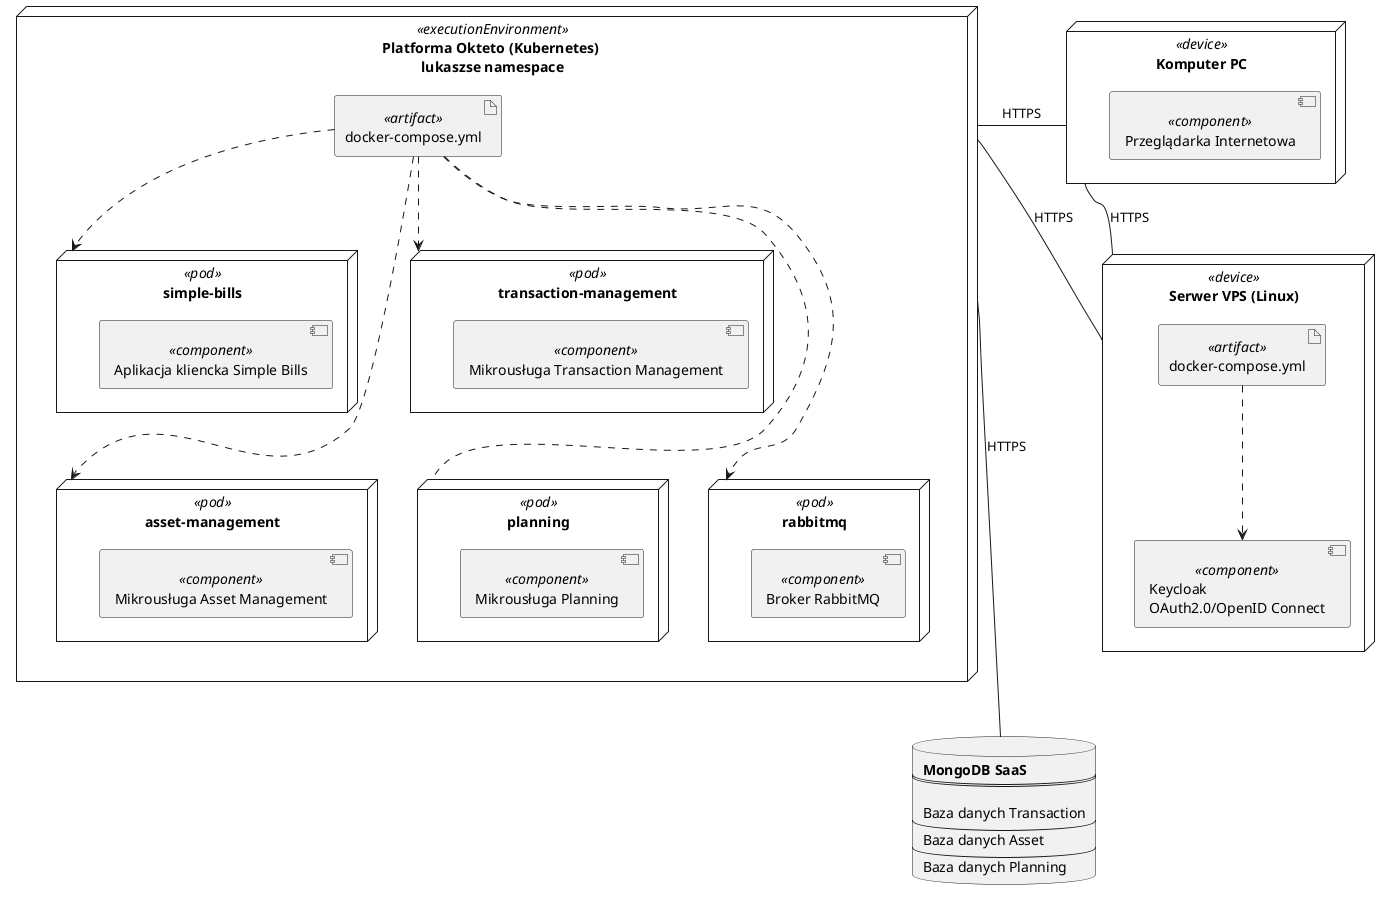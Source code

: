 @startuml
'https://plantuml.com/deployment-diagram


node "Serwer VPS (Linux)" <<device>> as linux {
    artifact "docker-compose.yml" <<artifact>> as dcompKeycloak
    component "Keycloak \nOAuth2.0/OpenID Connect" <<component>> as keycloak
}

node "Komputer PC" <<device>> as pc {
    component "Przeglądarka Internetowa" <<component>>
}

node "Platforma Okteto (Kubernetes) \nlukaszse namespace" <<executionEnvironment>> as okteto {

    artifact "docker-compose.yml" <<artifact>> as dComp

    node "simple-bills" <<pod>> as gui {
    component "Aplikacja kliencka Simple Bills" <<component>>
    }

    node "asset-management" <<pod>> as asset {
    component "Mikrousługa Asset Management" <<component>>
    }

    node "transaction-management" <<pod>> as transaction {
    component "Mikrousługa Transaction Management" <<component>>
    }

    node "planning" <<pod>> as planning {
    component "Mikrousługa Planning" <<component>>
    }

    node "rabbitmq" <<pod>> as rabbit {
    component "Broker RabbitMQ" <<component>>
    }
}


database mongo [
<b>MongoDB SaaS
===

Baza danych Transaction
----
Baza danych Asset
----
Baza danych Planning
]

dComp ..> gui
dComp ... planning
dComp ...> asset
dComp ..> transaction
dComp ...> rabbit
dcompKeycloak ..> keycloak
pc -left- okteto : HTTPS
linux -- okteto : HTTPS
pc -- linux : HTTPS
okteto ---- mongo : HTTPS


@enduml